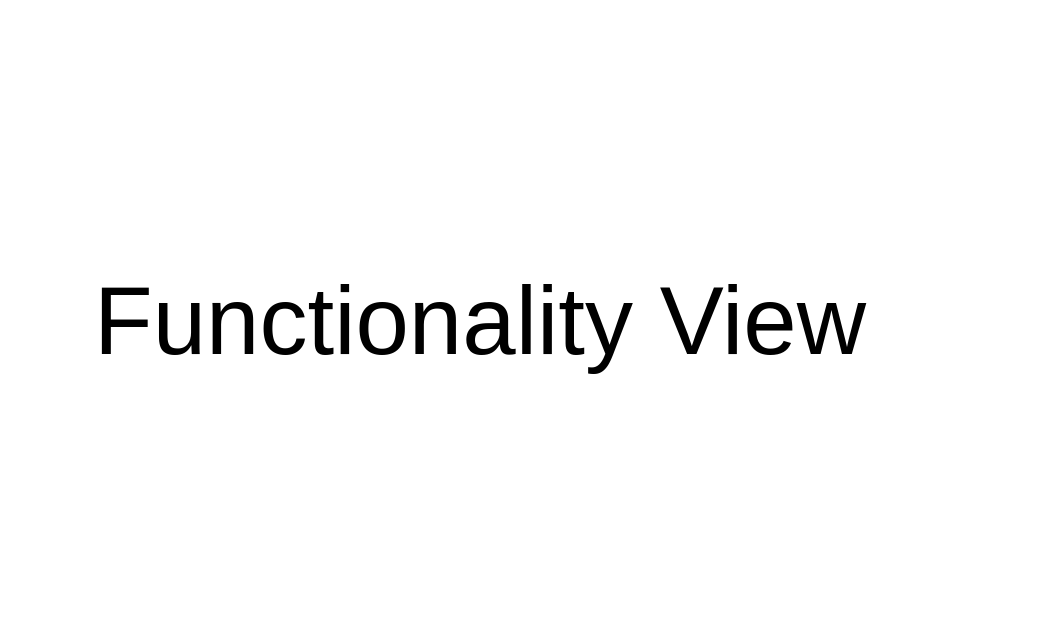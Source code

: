 <mxfile compressed="false" version="18.0.8" type="google">
  <diagram name="FUNCTIONALITY VIEW" id="5AOZUYO0YfYujflTMqnJ">
    <mxGraphModel grid="1" page="1" gridSize="10" guides="1" tooltips="1" connect="1" arrows="1" fold="1" pageScale="1" pageWidth="827" pageHeight="1169" math="0" shadow="0">
      <root>
        <mxCell id="nnQN9EBrJOCF9QBQiXjb-0" />
        <mxCell id="nnQN9EBrJOCF9QBQiXjb-1" value="Title" style="" parent="nnQN9EBrJOCF9QBQiXjb-0" />
        <mxCell id="nnQN9EBrJOCF9QBQiXjb-2" value="Functionality View" style="text;html=1;strokeColor=none;fillColor=none;align=center;verticalAlign=middle;whiteSpace=wrap;rounded=0;fontSize=48;opacity=30;" vertex="1" parent="nnQN9EBrJOCF9QBQiXjb-1">
          <mxGeometry x="160" y="200" width="480" height="320" as="geometry" />
        </mxCell>
        <mxCell id="nnQN9EBrJOCF9QBQiXjb-3" value="About" style="" parent="nnQN9EBrJOCF9QBQiXjb-0" />
        <UserObject label="" tooltip="ABOUT&#xa;&#xa;Diagrams which describe the Use Cases/Stakeholder Stories which the system must address. " id="nnQN9EBrJOCF9QBQiXjb-4">
          <mxCell style="shape=image;html=1;verticalAlign=top;verticalLabelPosition=bottom;labelBackgroundColor=#ffffff;imageAspect=0;aspect=fixed;image=https://cdn1.iconfinder.com/data/icons/hawcons/32/699014-icon-28-information-128.png;shadow=0;dashed=0;fontFamily=Helvetica;fontSize=12;fontColor=#000000;align=center;strokeColor=#000000;fillColor=#505050;dashPattern=1 1;" vertex="1" parent="nnQN9EBrJOCF9QBQiXjb-3">
            <mxGeometry x="660" y="380" width="20" height="20" as="geometry" />
          </mxCell>
        </UserObject>
      </root>
    </mxGraphModel>
  </diagram>
</mxfile>
